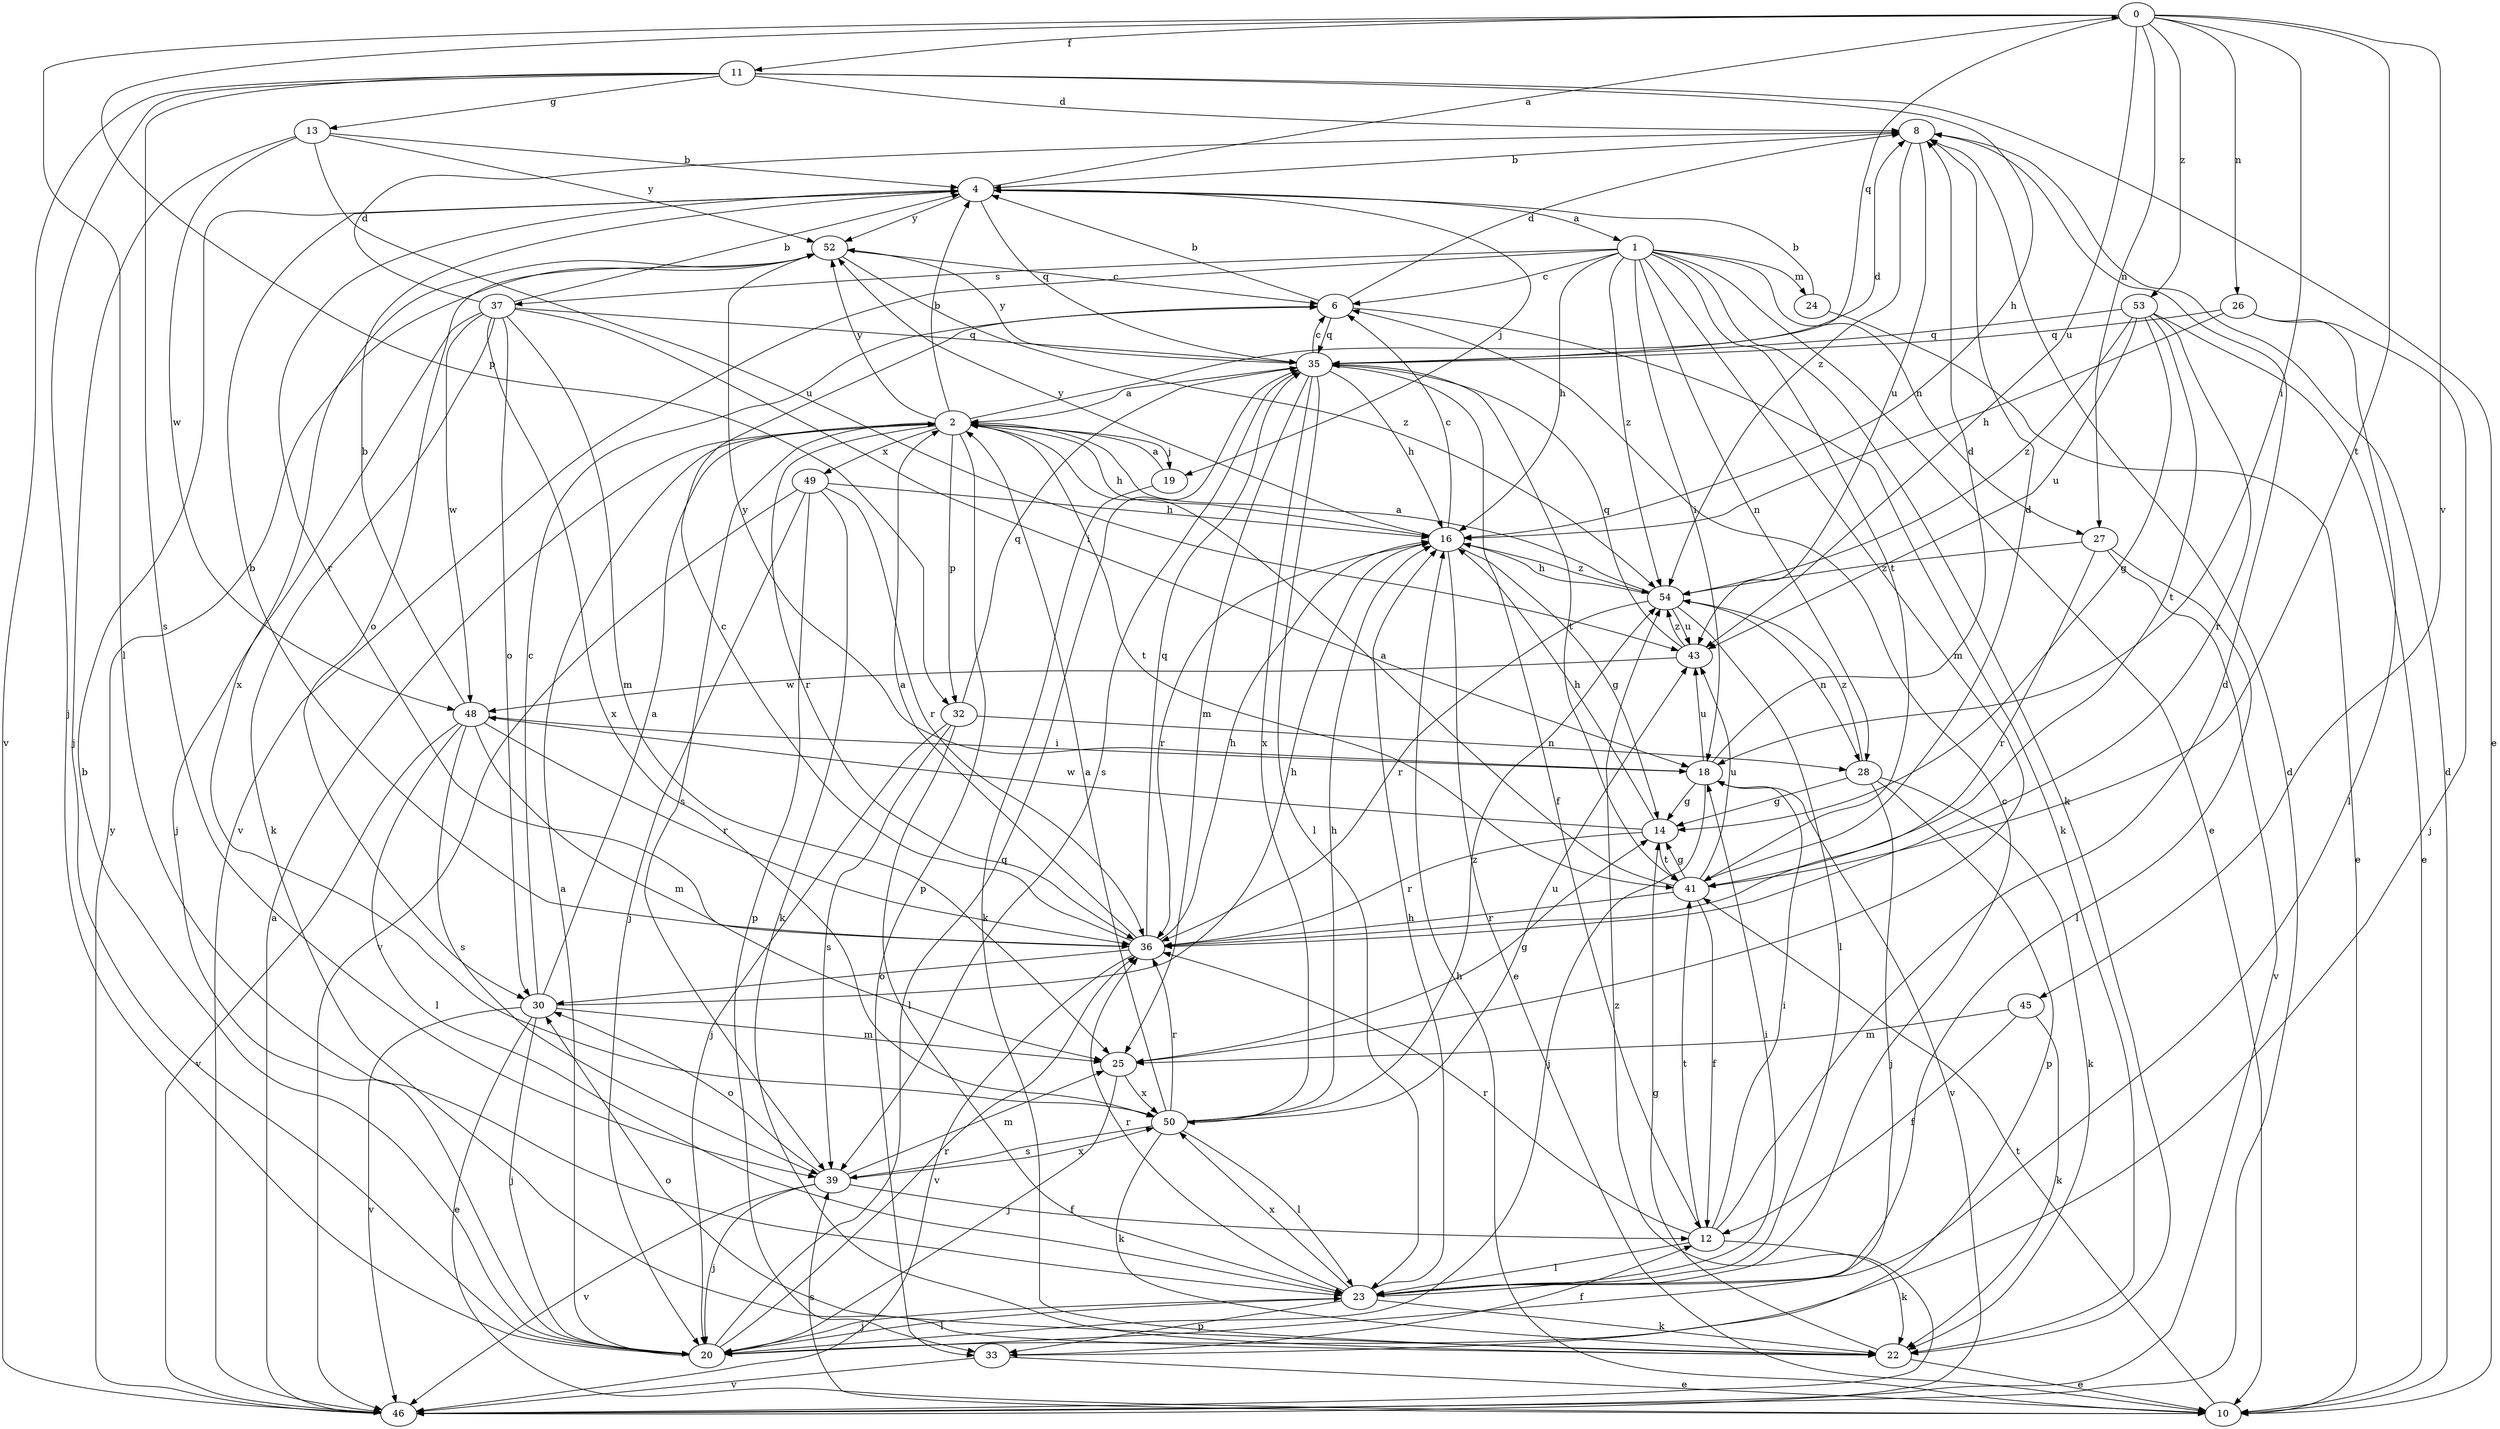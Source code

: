 strict digraph  {
0;
1;
2;
4;
6;
8;
10;
11;
12;
13;
14;
16;
18;
19;
20;
22;
23;
24;
25;
26;
27;
28;
30;
32;
33;
35;
36;
37;
39;
41;
43;
45;
46;
48;
49;
50;
52;
53;
54;
0 -> 11  [label=f];
0 -> 18  [label=i];
0 -> 23  [label=l];
0 -> 26  [label=n];
0 -> 27  [label=n];
0 -> 32  [label=p];
0 -> 35  [label=q];
0 -> 41  [label=t];
0 -> 43  [label=u];
0 -> 45  [label=v];
0 -> 53  [label=z];
1 -> 6  [label=c];
1 -> 10  [label=e];
1 -> 16  [label=h];
1 -> 18  [label=i];
1 -> 22  [label=k];
1 -> 24  [label=m];
1 -> 25  [label=m];
1 -> 27  [label=n];
1 -> 28  [label=n];
1 -> 37  [label=s];
1 -> 41  [label=t];
1 -> 46  [label=v];
1 -> 54  [label=z];
2 -> 4  [label=b];
2 -> 8  [label=d];
2 -> 16  [label=h];
2 -> 19  [label=j];
2 -> 32  [label=p];
2 -> 33  [label=p];
2 -> 36  [label=r];
2 -> 39  [label=s];
2 -> 41  [label=t];
2 -> 49  [label=x];
2 -> 52  [label=y];
4 -> 0  [label=a];
4 -> 1  [label=a];
4 -> 19  [label=j];
4 -> 35  [label=q];
4 -> 36  [label=r];
4 -> 52  [label=y];
6 -> 4  [label=b];
6 -> 8  [label=d];
6 -> 22  [label=k];
6 -> 35  [label=q];
8 -> 4  [label=b];
8 -> 43  [label=u];
8 -> 54  [label=z];
10 -> 8  [label=d];
10 -> 16  [label=h];
10 -> 39  [label=s];
10 -> 41  [label=t];
11 -> 8  [label=d];
11 -> 10  [label=e];
11 -> 13  [label=g];
11 -> 16  [label=h];
11 -> 20  [label=j];
11 -> 39  [label=s];
11 -> 46  [label=v];
12 -> 8  [label=d];
12 -> 18  [label=i];
12 -> 22  [label=k];
12 -> 23  [label=l];
12 -> 36  [label=r];
12 -> 41  [label=t];
13 -> 4  [label=b];
13 -> 20  [label=j];
13 -> 43  [label=u];
13 -> 48  [label=w];
13 -> 52  [label=y];
14 -> 16  [label=h];
14 -> 36  [label=r];
14 -> 41  [label=t];
14 -> 48  [label=w];
16 -> 6  [label=c];
16 -> 10  [label=e];
16 -> 14  [label=g];
16 -> 36  [label=r];
16 -> 52  [label=y];
16 -> 54  [label=z];
18 -> 8  [label=d];
18 -> 14  [label=g];
18 -> 20  [label=j];
18 -> 43  [label=u];
18 -> 46  [label=v];
18 -> 52  [label=y];
19 -> 2  [label=a];
19 -> 22  [label=k];
20 -> 2  [label=a];
20 -> 4  [label=b];
20 -> 23  [label=l];
20 -> 35  [label=q];
20 -> 36  [label=r];
22 -> 10  [label=e];
22 -> 14  [label=g];
22 -> 30  [label=o];
23 -> 6  [label=c];
23 -> 16  [label=h];
23 -> 18  [label=i];
23 -> 20  [label=j];
23 -> 22  [label=k];
23 -> 33  [label=p];
23 -> 36  [label=r];
23 -> 50  [label=x];
24 -> 4  [label=b];
24 -> 10  [label=e];
25 -> 14  [label=g];
25 -> 20  [label=j];
25 -> 50  [label=x];
26 -> 16  [label=h];
26 -> 20  [label=j];
26 -> 23  [label=l];
26 -> 35  [label=q];
27 -> 23  [label=l];
27 -> 36  [label=r];
27 -> 46  [label=v];
27 -> 54  [label=z];
28 -> 14  [label=g];
28 -> 20  [label=j];
28 -> 22  [label=k];
28 -> 33  [label=p];
28 -> 54  [label=z];
30 -> 2  [label=a];
30 -> 6  [label=c];
30 -> 10  [label=e];
30 -> 16  [label=h];
30 -> 20  [label=j];
30 -> 25  [label=m];
30 -> 46  [label=v];
32 -> 20  [label=j];
32 -> 23  [label=l];
32 -> 28  [label=n];
32 -> 35  [label=q];
32 -> 39  [label=s];
33 -> 10  [label=e];
33 -> 12  [label=f];
33 -> 46  [label=v];
35 -> 2  [label=a];
35 -> 6  [label=c];
35 -> 12  [label=f];
35 -> 16  [label=h];
35 -> 23  [label=l];
35 -> 25  [label=m];
35 -> 39  [label=s];
35 -> 41  [label=t];
35 -> 50  [label=x];
35 -> 52  [label=y];
36 -> 2  [label=a];
36 -> 4  [label=b];
36 -> 6  [label=c];
36 -> 16  [label=h];
36 -> 30  [label=o];
36 -> 35  [label=q];
36 -> 46  [label=v];
37 -> 4  [label=b];
37 -> 8  [label=d];
37 -> 18  [label=i];
37 -> 20  [label=j];
37 -> 22  [label=k];
37 -> 25  [label=m];
37 -> 30  [label=o];
37 -> 35  [label=q];
37 -> 48  [label=w];
37 -> 50  [label=x];
39 -> 12  [label=f];
39 -> 20  [label=j];
39 -> 25  [label=m];
39 -> 30  [label=o];
39 -> 46  [label=v];
39 -> 50  [label=x];
41 -> 2  [label=a];
41 -> 8  [label=d];
41 -> 12  [label=f];
41 -> 14  [label=g];
41 -> 36  [label=r];
41 -> 43  [label=u];
43 -> 35  [label=q];
43 -> 48  [label=w];
43 -> 54  [label=z];
45 -> 12  [label=f];
45 -> 22  [label=k];
45 -> 25  [label=m];
46 -> 2  [label=a];
46 -> 8  [label=d];
46 -> 52  [label=y];
46 -> 54  [label=z];
48 -> 4  [label=b];
48 -> 18  [label=i];
48 -> 23  [label=l];
48 -> 25  [label=m];
48 -> 36  [label=r];
48 -> 39  [label=s];
48 -> 46  [label=v];
49 -> 16  [label=h];
49 -> 20  [label=j];
49 -> 22  [label=k];
49 -> 33  [label=p];
49 -> 36  [label=r];
49 -> 46  [label=v];
50 -> 2  [label=a];
50 -> 16  [label=h];
50 -> 22  [label=k];
50 -> 23  [label=l];
50 -> 36  [label=r];
50 -> 39  [label=s];
50 -> 43  [label=u];
50 -> 54  [label=z];
52 -> 6  [label=c];
52 -> 30  [label=o];
52 -> 50  [label=x];
52 -> 54  [label=z];
53 -> 10  [label=e];
53 -> 14  [label=g];
53 -> 35  [label=q];
53 -> 36  [label=r];
53 -> 41  [label=t];
53 -> 43  [label=u];
53 -> 54  [label=z];
54 -> 2  [label=a];
54 -> 16  [label=h];
54 -> 23  [label=l];
54 -> 28  [label=n];
54 -> 36  [label=r];
54 -> 43  [label=u];
}
